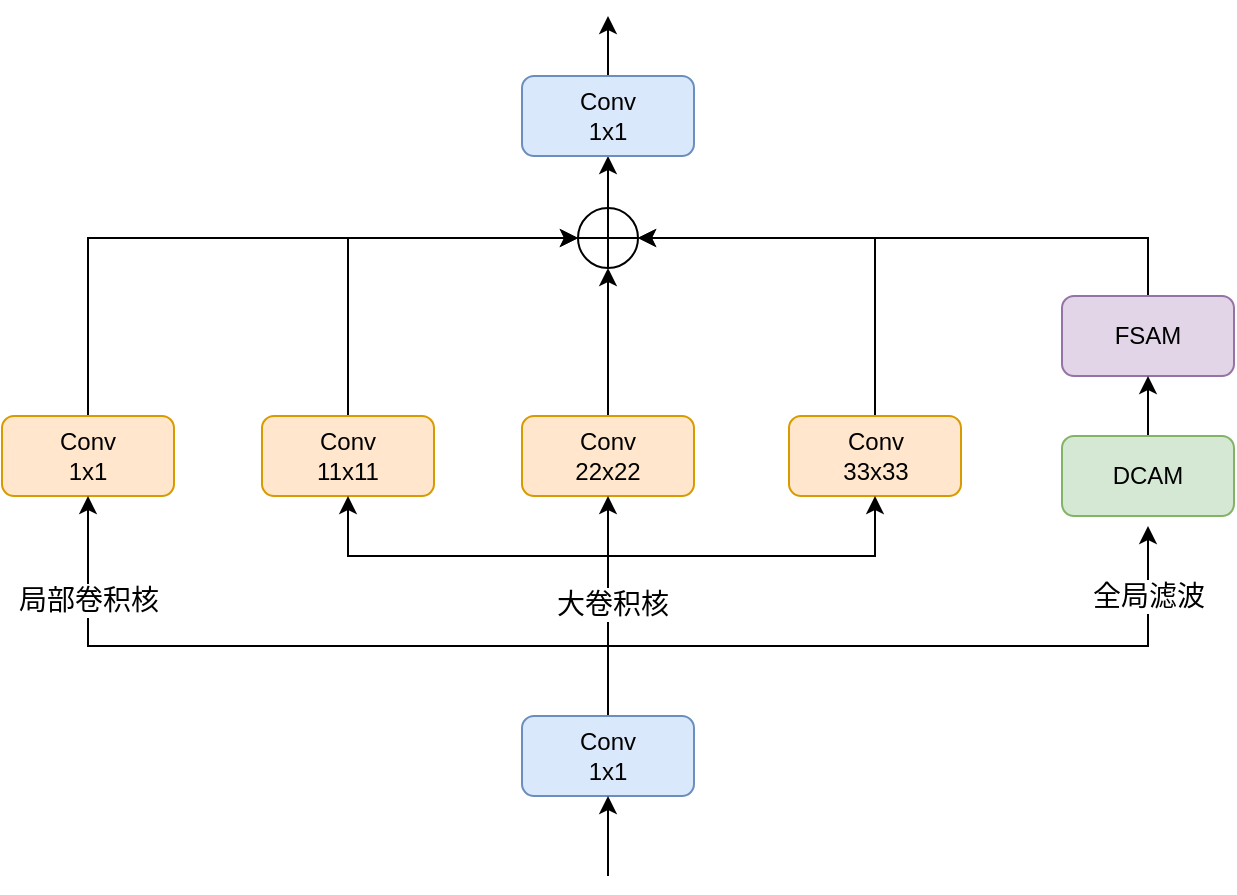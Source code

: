 <mxfile version="26.1.0">
  <diagram name="第 1 页" id="FV5gj1g-K8BPPhAmdO8X">
    <mxGraphModel dx="1213" dy="676" grid="1" gridSize="10" guides="1" tooltips="1" connect="1" arrows="1" fold="1" page="1" pageScale="1" pageWidth="827" pageHeight="1169" math="0" shadow="0">
      <root>
        <mxCell id="0" />
        <mxCell id="1" parent="0" />
        <mxCell id="xZ0YTImkga5NCMyIBryO-13" style="edgeStyle=orthogonalEdgeStyle;rounded=0;orthogonalLoop=1;jettySize=auto;html=1;exitX=0.5;exitY=0;exitDx=0;exitDy=0;entryX=0;entryY=0.5;entryDx=0;entryDy=0;" edge="1" parent="1" source="xZ0YTImkga5NCMyIBryO-2" target="xZ0YTImkga5NCMyIBryO-10">
          <mxGeometry relative="1" as="geometry" />
        </mxCell>
        <mxCell id="xZ0YTImkga5NCMyIBryO-2" value="Conv&lt;div&gt;1x1&lt;/div&gt;" style="rounded=1;whiteSpace=wrap;html=1;fillColor=#ffe6cc;strokeColor=#d79b00;" vertex="1" parent="1">
          <mxGeometry x="20" y="250" width="86" height="40" as="geometry" />
        </mxCell>
        <mxCell id="xZ0YTImkga5NCMyIBryO-12" style="edgeStyle=orthogonalEdgeStyle;rounded=0;orthogonalLoop=1;jettySize=auto;html=1;exitX=0.5;exitY=0;exitDx=0;exitDy=0;entryX=0;entryY=0.5;entryDx=0;entryDy=0;" edge="1" parent="1" source="xZ0YTImkga5NCMyIBryO-3" target="xZ0YTImkga5NCMyIBryO-10">
          <mxGeometry relative="1" as="geometry" />
        </mxCell>
        <mxCell id="xZ0YTImkga5NCMyIBryO-3" value="Conv&lt;div&gt;11x11&lt;/div&gt;" style="rounded=1;whiteSpace=wrap;html=1;fillColor=#ffe6cc;strokeColor=#d79b00;" vertex="1" parent="1">
          <mxGeometry x="150" y="250" width="86" height="40" as="geometry" />
        </mxCell>
        <mxCell id="xZ0YTImkga5NCMyIBryO-11" style="edgeStyle=orthogonalEdgeStyle;rounded=0;orthogonalLoop=1;jettySize=auto;html=1;exitX=0.5;exitY=0;exitDx=0;exitDy=0;entryX=0.5;entryY=1;entryDx=0;entryDy=0;" edge="1" parent="1" source="xZ0YTImkga5NCMyIBryO-4" target="xZ0YTImkga5NCMyIBryO-10">
          <mxGeometry relative="1" as="geometry" />
        </mxCell>
        <mxCell id="xZ0YTImkga5NCMyIBryO-4" value="Conv&lt;div&gt;22x22&lt;/div&gt;" style="rounded=1;whiteSpace=wrap;html=1;fillColor=#ffe6cc;strokeColor=#d79b00;" vertex="1" parent="1">
          <mxGeometry x="280" y="250" width="86" height="40" as="geometry" />
        </mxCell>
        <mxCell id="xZ0YTImkga5NCMyIBryO-14" style="edgeStyle=orthogonalEdgeStyle;rounded=0;orthogonalLoop=1;jettySize=auto;html=1;exitX=0.5;exitY=0;exitDx=0;exitDy=0;entryX=1;entryY=0.5;entryDx=0;entryDy=0;" edge="1" parent="1" source="xZ0YTImkga5NCMyIBryO-5" target="xZ0YTImkga5NCMyIBryO-10">
          <mxGeometry relative="1" as="geometry" />
        </mxCell>
        <mxCell id="xZ0YTImkga5NCMyIBryO-5" value="Conv&lt;div&gt;33x33&lt;/div&gt;" style="rounded=1;whiteSpace=wrap;html=1;fillColor=#ffe6cc;strokeColor=#d79b00;" vertex="1" parent="1">
          <mxGeometry x="413.5" y="250" width="86" height="40" as="geometry" />
        </mxCell>
        <mxCell id="xZ0YTImkga5NCMyIBryO-15" style="edgeStyle=orthogonalEdgeStyle;rounded=0;orthogonalLoop=1;jettySize=auto;html=1;exitX=0.5;exitY=0;exitDx=0;exitDy=0;entryX=1;entryY=0.5;entryDx=0;entryDy=0;" edge="1" parent="1" source="xZ0YTImkga5NCMyIBryO-6" target="xZ0YTImkga5NCMyIBryO-10">
          <mxGeometry relative="1" as="geometry" />
        </mxCell>
        <mxCell id="xZ0YTImkga5NCMyIBryO-6" value="FSAM" style="rounded=1;whiteSpace=wrap;html=1;fillColor=#e1d5e7;strokeColor=#9673a6;" vertex="1" parent="1">
          <mxGeometry x="550" y="190" width="86" height="40" as="geometry" />
        </mxCell>
        <mxCell id="xZ0YTImkga5NCMyIBryO-9" style="edgeStyle=orthogonalEdgeStyle;rounded=0;orthogonalLoop=1;jettySize=auto;html=1;exitX=0.5;exitY=0;exitDx=0;exitDy=0;entryX=0.5;entryY=1;entryDx=0;entryDy=0;" edge="1" parent="1" source="xZ0YTImkga5NCMyIBryO-7" target="xZ0YTImkga5NCMyIBryO-6">
          <mxGeometry relative="1" as="geometry" />
        </mxCell>
        <mxCell id="xZ0YTImkga5NCMyIBryO-7" value="DCAM" style="rounded=1;whiteSpace=wrap;html=1;fillColor=#d5e8d4;strokeColor=#82b366;" vertex="1" parent="1">
          <mxGeometry x="550" y="260" width="86" height="40" as="geometry" />
        </mxCell>
        <mxCell id="xZ0YTImkga5NCMyIBryO-16" style="edgeStyle=orthogonalEdgeStyle;rounded=0;orthogonalLoop=1;jettySize=auto;html=1;exitX=0.5;exitY=0;exitDx=0;exitDy=0;entryX=0.5;entryY=1;entryDx=0;entryDy=0;" edge="1" parent="1" source="xZ0YTImkga5NCMyIBryO-8" target="xZ0YTImkga5NCMyIBryO-4">
          <mxGeometry relative="1" as="geometry" />
        </mxCell>
        <mxCell id="xZ0YTImkga5NCMyIBryO-17" style="edgeStyle=orthogonalEdgeStyle;rounded=0;orthogonalLoop=1;jettySize=auto;html=1;exitX=0.5;exitY=0;exitDx=0;exitDy=0;entryX=0.5;entryY=1;entryDx=0;entryDy=0;" edge="1" parent="1" source="xZ0YTImkga5NCMyIBryO-8" target="xZ0YTImkga5NCMyIBryO-3">
          <mxGeometry relative="1" as="geometry">
            <Array as="points">
              <mxPoint x="323" y="320" />
              <mxPoint x="193" y="320" />
            </Array>
          </mxGeometry>
        </mxCell>
        <mxCell id="xZ0YTImkga5NCMyIBryO-18" style="edgeStyle=orthogonalEdgeStyle;rounded=0;orthogonalLoop=1;jettySize=auto;html=1;exitX=0.5;exitY=0;exitDx=0;exitDy=0;entryX=0.5;entryY=1;entryDx=0;entryDy=0;" edge="1" parent="1" source="xZ0YTImkga5NCMyIBryO-8" target="xZ0YTImkga5NCMyIBryO-5">
          <mxGeometry relative="1" as="geometry">
            <Array as="points">
              <mxPoint x="323" y="320" />
              <mxPoint x="457" y="320" />
            </Array>
          </mxGeometry>
        </mxCell>
        <mxCell id="xZ0YTImkga5NCMyIBryO-30" value="&lt;font style=&quot;font-size: 14px;&quot;&gt;大卷积核&lt;/font&gt;" style="edgeLabel;html=1;align=center;verticalAlign=middle;resizable=0;points=[];" vertex="1" connectable="0" parent="xZ0YTImkga5NCMyIBryO-18">
          <mxGeometry x="-0.54" y="-2" relative="1" as="geometry">
            <mxPoint as="offset" />
          </mxGeometry>
        </mxCell>
        <mxCell id="xZ0YTImkga5NCMyIBryO-19" style="edgeStyle=orthogonalEdgeStyle;rounded=0;orthogonalLoop=1;jettySize=auto;html=1;exitX=0.5;exitY=0;exitDx=0;exitDy=0;entryX=0.5;entryY=1;entryDx=0;entryDy=0;" edge="1" parent="1">
          <mxGeometry relative="1" as="geometry">
            <mxPoint x="323" y="405" as="sourcePoint" />
            <mxPoint x="593" y="305" as="targetPoint" />
            <Array as="points">
              <mxPoint x="323" y="365" />
              <mxPoint x="593" y="365" />
            </Array>
          </mxGeometry>
        </mxCell>
        <mxCell id="xZ0YTImkga5NCMyIBryO-32" value="&lt;font style=&quot;font-size: 14px;&quot;&gt;全局滤波&lt;/font&gt;" style="edgeLabel;html=1;align=center;verticalAlign=middle;resizable=0;points=[];" vertex="1" connectable="0" parent="xZ0YTImkga5NCMyIBryO-19">
          <mxGeometry x="0.904" y="-2" relative="1" as="geometry">
            <mxPoint x="-2" y="17" as="offset" />
          </mxGeometry>
        </mxCell>
        <mxCell id="xZ0YTImkga5NCMyIBryO-20" style="edgeStyle=orthogonalEdgeStyle;rounded=0;orthogonalLoop=1;jettySize=auto;html=1;exitX=0.5;exitY=0;exitDx=0;exitDy=0;entryX=0.5;entryY=1;entryDx=0;entryDy=0;" edge="1" parent="1" target="xZ0YTImkga5NCMyIBryO-2">
          <mxGeometry relative="1" as="geometry">
            <mxPoint x="323" y="405" as="sourcePoint" />
            <mxPoint x="63" y="295" as="targetPoint" />
            <Array as="points">
              <mxPoint x="323" y="365" />
              <mxPoint x="63" y="365" />
            </Array>
          </mxGeometry>
        </mxCell>
        <mxCell id="xZ0YTImkga5NCMyIBryO-31" value="&lt;font style=&quot;font-size: 14px;&quot;&gt;局部卷积核&lt;/font&gt;" style="edgeLabel;html=1;align=center;verticalAlign=middle;resizable=0;points=[];" vertex="1" connectable="0" parent="xZ0YTImkga5NCMyIBryO-20">
          <mxGeometry x="0.724" relative="1" as="geometry">
            <mxPoint as="offset" />
          </mxGeometry>
        </mxCell>
        <mxCell id="xZ0YTImkga5NCMyIBryO-8" value="Conv&lt;div&gt;1x1&lt;/div&gt;" style="rounded=1;whiteSpace=wrap;html=1;fillColor=#dae8fc;strokeColor=#6c8ebf;" vertex="1" parent="1">
          <mxGeometry x="280" y="400" width="86" height="40" as="geometry" />
        </mxCell>
        <mxCell id="xZ0YTImkga5NCMyIBryO-26" style="edgeStyle=orthogonalEdgeStyle;rounded=0;orthogonalLoop=1;jettySize=auto;html=1;exitX=0.5;exitY=0;exitDx=0;exitDy=0;" edge="1" parent="1" source="xZ0YTImkga5NCMyIBryO-10">
          <mxGeometry relative="1" as="geometry">
            <mxPoint x="323" y="120" as="targetPoint" />
          </mxGeometry>
        </mxCell>
        <mxCell id="xZ0YTImkga5NCMyIBryO-10" value="" style="shape=orEllipse;perimeter=ellipsePerimeter;whiteSpace=wrap;html=1;backgroundOutline=1;" vertex="1" parent="1">
          <mxGeometry x="308" y="146" width="30" height="30" as="geometry" />
        </mxCell>
        <mxCell id="xZ0YTImkga5NCMyIBryO-25" value="" style="endArrow=classic;html=1;rounded=0;" edge="1" parent="1">
          <mxGeometry width="50" height="50" relative="1" as="geometry">
            <mxPoint x="323" y="480" as="sourcePoint" />
            <mxPoint x="323" y="440" as="targetPoint" />
          </mxGeometry>
        </mxCell>
        <mxCell id="xZ0YTImkga5NCMyIBryO-28" style="edgeStyle=orthogonalEdgeStyle;rounded=0;orthogonalLoop=1;jettySize=auto;html=1;exitX=0.5;exitY=0;exitDx=0;exitDy=0;" edge="1" parent="1" source="xZ0YTImkga5NCMyIBryO-27">
          <mxGeometry relative="1" as="geometry">
            <mxPoint x="323" y="50" as="targetPoint" />
          </mxGeometry>
        </mxCell>
        <mxCell id="xZ0YTImkga5NCMyIBryO-27" value="Conv&lt;div&gt;1x1&lt;/div&gt;" style="rounded=1;whiteSpace=wrap;html=1;fillColor=#dae8fc;strokeColor=#6c8ebf;" vertex="1" parent="1">
          <mxGeometry x="280" y="80" width="86" height="40" as="geometry" />
        </mxCell>
      </root>
    </mxGraphModel>
  </diagram>
</mxfile>
